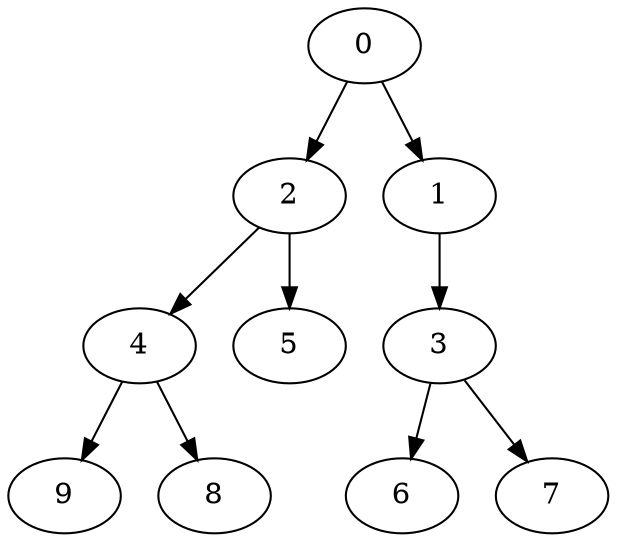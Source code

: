 digraph "OutTree-Unbalanced-MaxBf-3_Nodes_10_CCR_0.10_WeightType_Random_GB" {
	graph ["Duplicate states"=0,
		GraphType=OutTree,
		"Max states in OPEN"=0,
		Modes="120000ms; topo-ordered tasks, ; Pruning: task equivalence, fixed order ready list, ; F-value: ; Optimisation: best schedule length (\
SL) optimisation on equal, ",
		NumberOfTasks=10,
		"Pruned using list schedule length"=1,
		"States removed from OPEN"=0,
		TargetSystem="Homogeneous-4",
		"Time to schedule (ms)"=93,
		"Total idle time"=395,
		"Total schedule length"=280,
		"Total sequential time"=629,
		"Total states created"=2
	];
	0	["Finish time"=58,
		Processor=0,
		"Start time"=0,
		Weight=58];
	2	["Finish time"=140,
		Processor=0,
		"Start time"=58,
		Weight=82];
	0 -> 2	[Weight=7];
	1	["Finish time"=90,
		Processor=1,
		"Start time"=67,
		Weight=23];
	0 -> 1	[Weight=9];
	4	["Finish time"=163,
		Processor=0,
		"Start time"=140,
		Weight=23];
	2 -> 4	[Weight=8];
	5	["Finish time"=254,
		Processor=2,
		"Start time"=149,
		Weight=105];
	2 -> 5	[Weight=9];
	3	["Finish time"=172,
		Processor=1,
		"Start time"=90,
		Weight=82];
	1 -> 3	[Weight=3];
	6	["Finish time"=230,
		Processor=1,
		"Start time"=172,
		Weight=58];
	3 -> 6	[Weight=9];
	7	["Finish time"=237,
		Processor=3,
		"Start time"=179,
		Weight=58];
	3 -> 7	[Weight=7];
	9	["Finish time"=280,
		Processor=0,
		"Start time"=163,
		Weight=117];
	4 -> 9	[Weight=5];
	8	["Finish time"=253,
		Processor=1,
		"Start time"=230,
		Weight=23];
	4 -> 8	[Weight=6];
}
